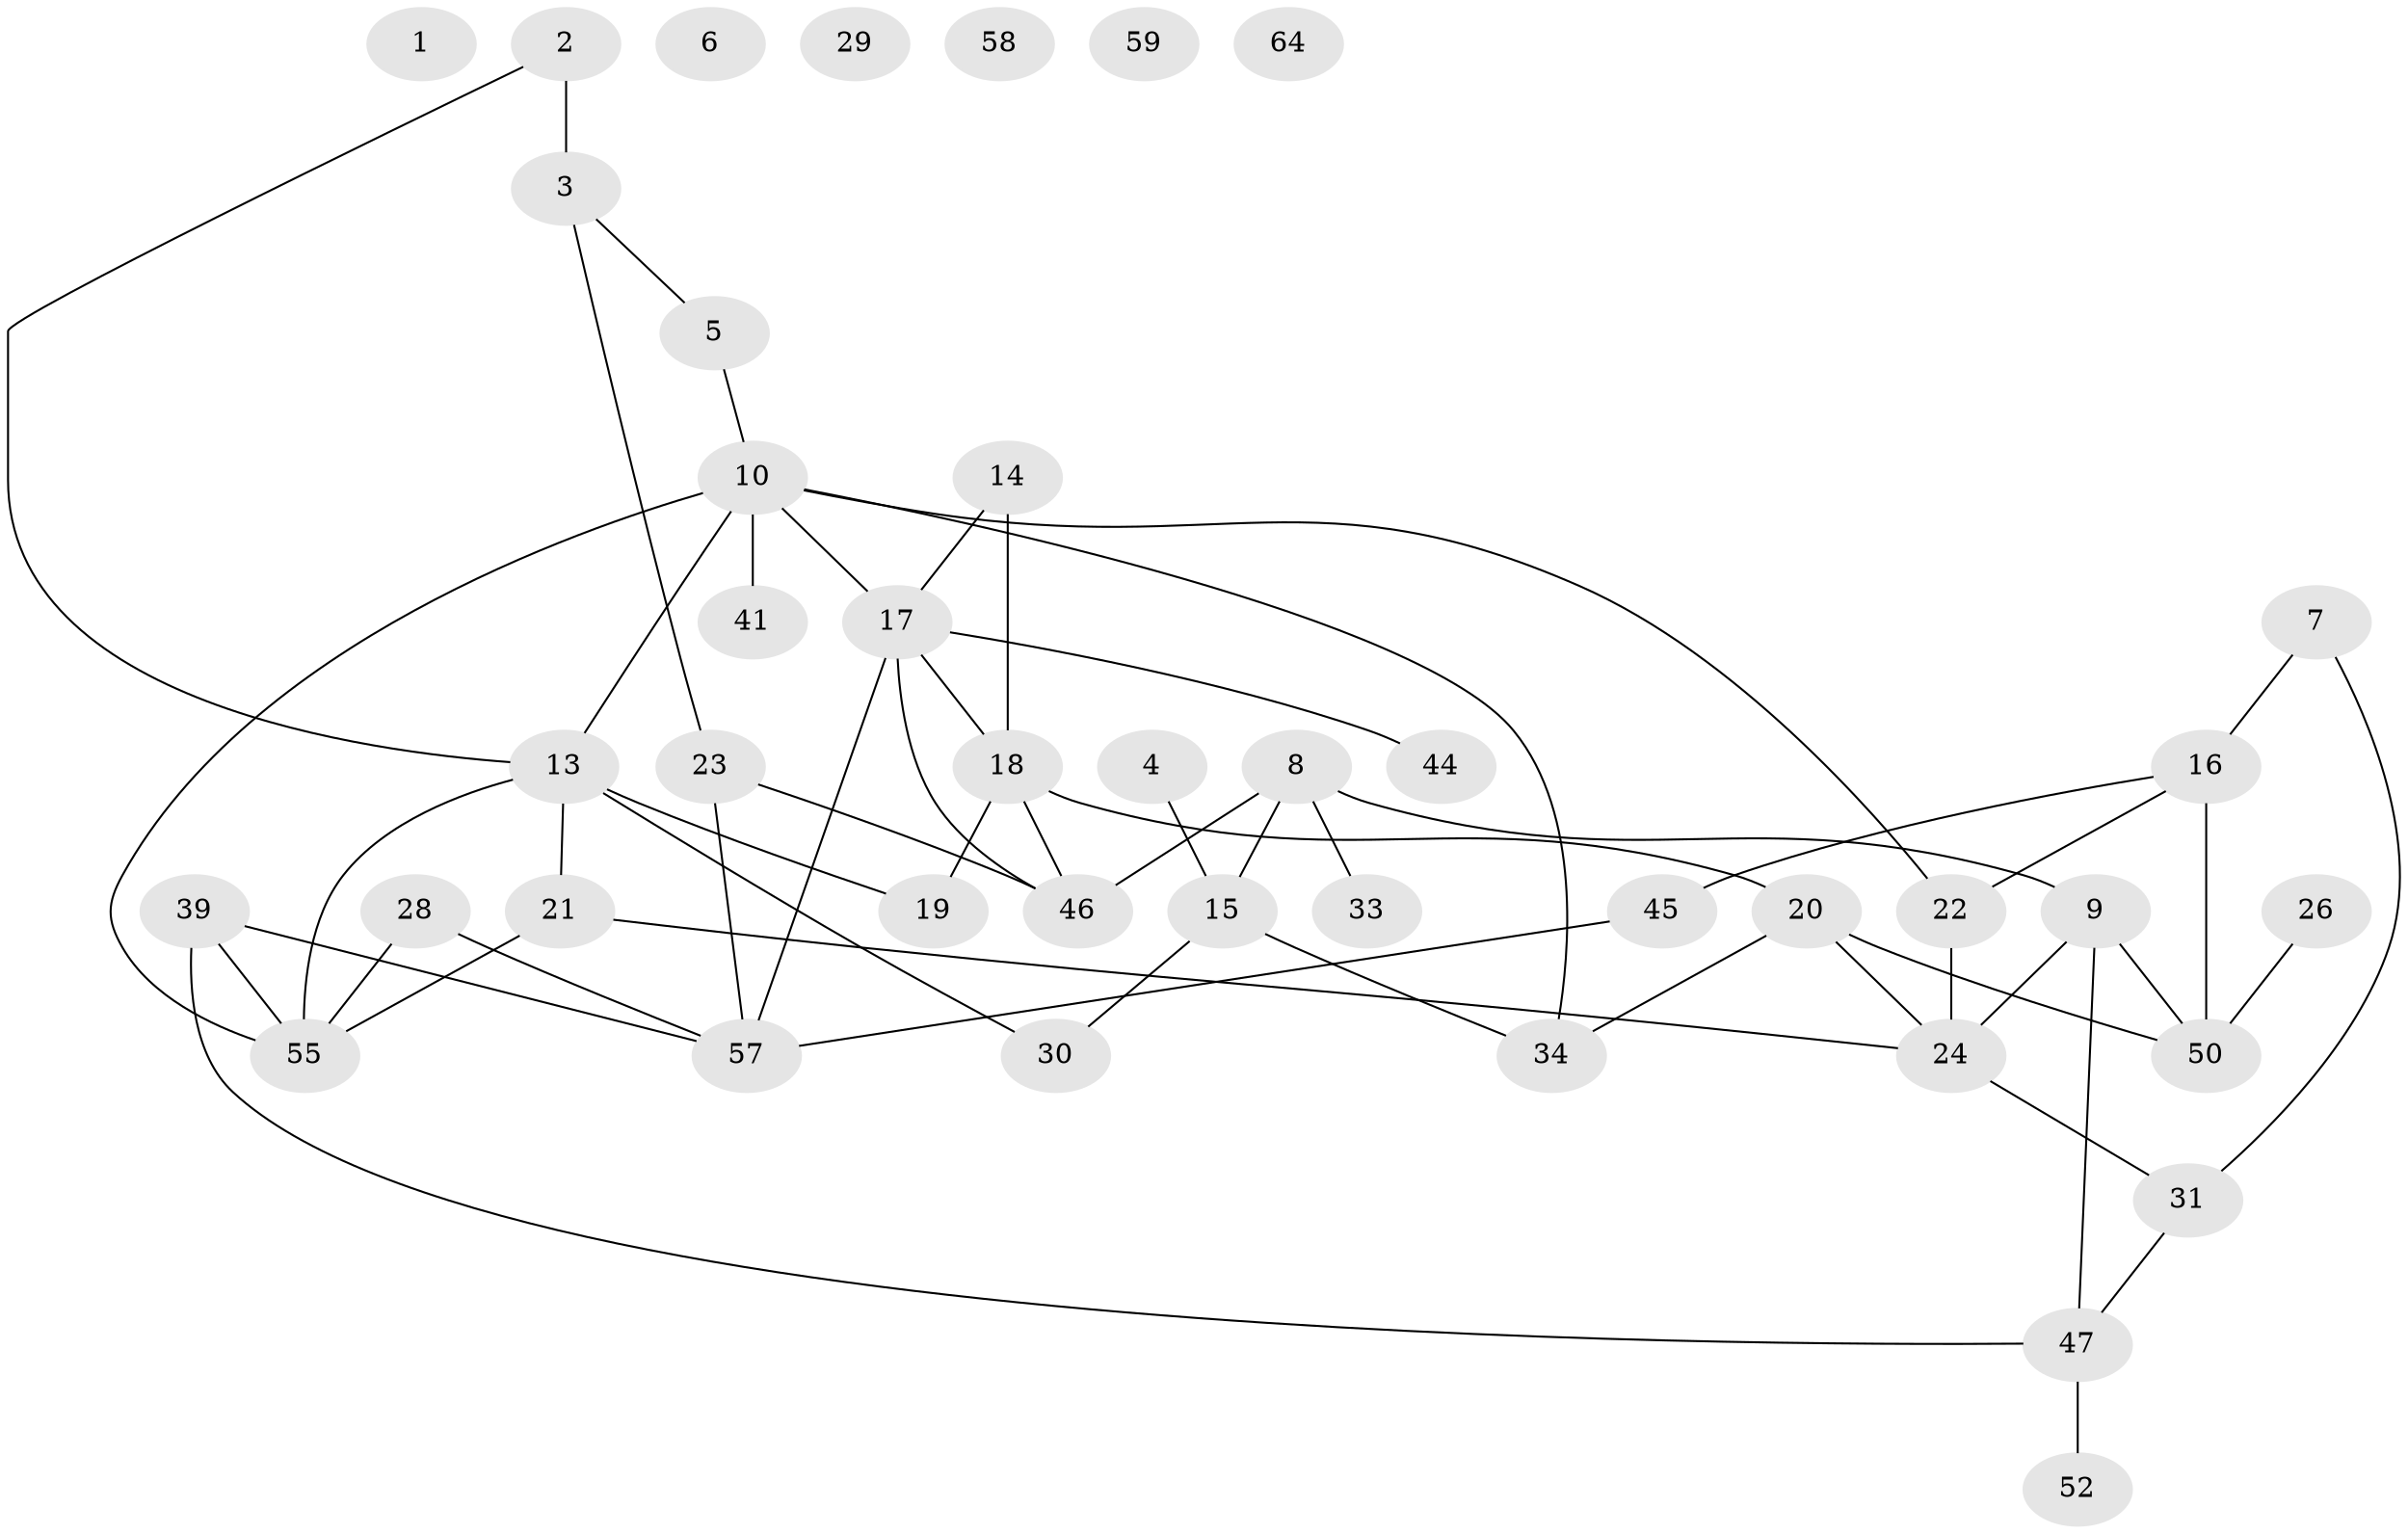 // Generated by graph-tools (version 1.1) at 2025/23/03/03/25 07:23:26]
// undirected, 42 vertices, 57 edges
graph export_dot {
graph [start="1"]
  node [color=gray90,style=filled];
  1;
  2;
  3 [super="+12"];
  4;
  5;
  6;
  7;
  8 [super="+61"];
  9 [super="+27"];
  10 [super="+11"];
  13 [super="+25"];
  14;
  15 [super="+32"];
  16 [super="+37"];
  17 [super="+38"];
  18 [super="+48"];
  19 [super="+56"];
  20 [super="+36"];
  21 [super="+40"];
  22 [super="+43"];
  23;
  24 [super="+35"];
  26 [super="+49"];
  28;
  29;
  30;
  31 [super="+53"];
  33;
  34 [super="+42"];
  39 [super="+60"];
  41;
  44;
  45;
  46 [super="+62"];
  47 [super="+51"];
  50 [super="+54"];
  52;
  55 [super="+65"];
  57 [super="+63"];
  58;
  59;
  64;
  2 -- 3 [weight=2];
  2 -- 13;
  3 -- 5;
  3 -- 23;
  4 -- 15;
  5 -- 10;
  7 -- 31;
  7 -- 16;
  8 -- 9;
  8 -- 33;
  8 -- 15;
  8 -- 46;
  9 -- 50;
  9 -- 24;
  9 -- 47;
  10 -- 13;
  10 -- 22;
  10 -- 34 [weight=2];
  10 -- 41 [weight=2];
  10 -- 17;
  10 -- 55;
  13 -- 19;
  13 -- 21;
  13 -- 30;
  13 -- 55;
  14 -- 18 [weight=2];
  14 -- 17;
  15 -- 30;
  15 -- 34;
  16 -- 22;
  16 -- 45;
  16 -- 50 [weight=2];
  17 -- 44;
  17 -- 46;
  17 -- 18;
  17 -- 57;
  18 -- 20;
  18 -- 46;
  18 -- 19;
  20 -- 34;
  20 -- 50;
  20 -- 24;
  21 -- 24;
  21 -- 55;
  22 -- 24;
  23 -- 46;
  23 -- 57;
  24 -- 31;
  26 -- 50;
  28 -- 55;
  28 -- 57;
  31 -- 47;
  39 -- 47;
  39 -- 55;
  39 -- 57;
  45 -- 57;
  47 -- 52;
}
